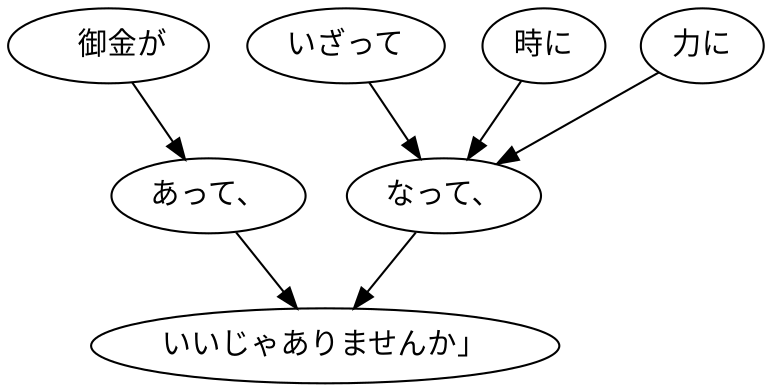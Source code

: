 digraph graph7002 {
	node0 [label="　御金が"];
	node1 [label="あって、"];
	node2 [label="いざって"];
	node3 [label="時に"];
	node4 [label="力に"];
	node5 [label="なって、"];
	node6 [label="いいじゃありませんか」"];
	node0 -> node1;
	node1 -> node6;
	node2 -> node5;
	node3 -> node5;
	node4 -> node5;
	node5 -> node6;
}

